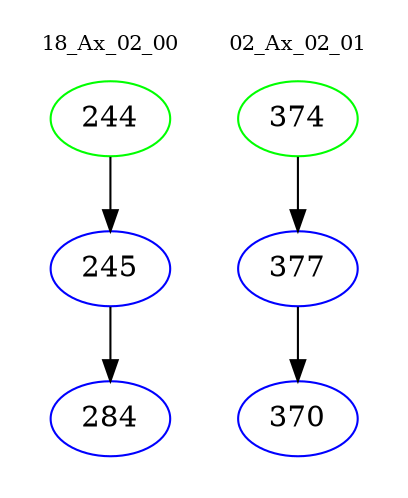 digraph{
subgraph cluster_0 {
color = white
label = "18_Ax_02_00";
fontsize=10;
T0_244 [label="244", color="green"]
T0_244 -> T0_245 [color="black"]
T0_245 [label="245", color="blue"]
T0_245 -> T0_284 [color="black"]
T0_284 [label="284", color="blue"]
}
subgraph cluster_1 {
color = white
label = "02_Ax_02_01";
fontsize=10;
T1_374 [label="374", color="green"]
T1_374 -> T1_377 [color="black"]
T1_377 [label="377", color="blue"]
T1_377 -> T1_370 [color="black"]
T1_370 [label="370", color="blue"]
}
}
